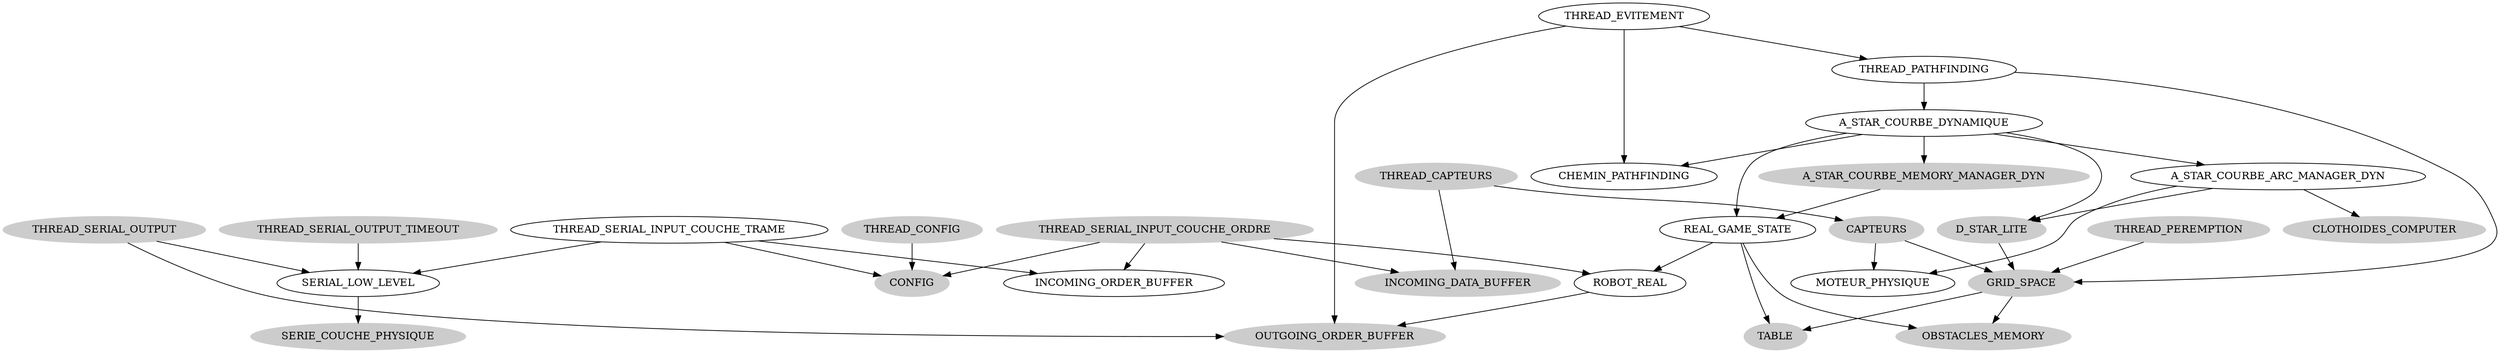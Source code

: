 digraph dependancesJava {
THREAD_SERIAL_INPUT_COUCHE_ORDRE [color=grey80, style=filled];
CONFIG [color=grey80, style=filled];
THREAD_SERIAL_INPUT_COUCHE_ORDRE -> CONFIG;
INCOMING_ORDER_BUFFER;
THREAD_SERIAL_INPUT_COUCHE_ORDRE -> INCOMING_ORDER_BUFFER;
INCOMING_DATA_BUFFER [color=grey80, style=filled];
THREAD_SERIAL_INPUT_COUCHE_ORDRE -> INCOMING_DATA_BUFFER;
ROBOT_REAL;
THREAD_SERIAL_INPUT_COUCHE_ORDRE -> ROBOT_REAL;
OUTGOING_ORDER_BUFFER [color=grey80, style=filled];
ROBOT_REAL -> OUTGOING_ORDER_BUFFER;
THREAD_SERIAL_INPUT_COUCHE_TRAME;
CONFIG [color=grey80, style=filled];
THREAD_SERIAL_INPUT_COUCHE_TRAME -> CONFIG;
SERIAL_LOW_LEVEL;
THREAD_SERIAL_INPUT_COUCHE_TRAME -> SERIAL_LOW_LEVEL;
SERIE_COUCHE_PHYSIQUE [color=grey80, style=filled];
SERIAL_LOW_LEVEL -> SERIE_COUCHE_PHYSIQUE;
INCOMING_ORDER_BUFFER;
THREAD_SERIAL_INPUT_COUCHE_TRAME -> INCOMING_ORDER_BUFFER;
THREAD_SERIAL_OUTPUT [color=grey80, style=filled];
SERIAL_LOW_LEVEL;
THREAD_SERIAL_OUTPUT -> SERIAL_LOW_LEVEL;
OUTGOING_ORDER_BUFFER [color=grey80, style=filled];
THREAD_SERIAL_OUTPUT -> OUTGOING_ORDER_BUFFER;
THREAD_SERIAL_OUTPUT_TIMEOUT [color=grey80, style=filled];
SERIAL_LOW_LEVEL;
THREAD_SERIAL_OUTPUT_TIMEOUT -> SERIAL_LOW_LEVEL;
THREAD_CONFIG [color=grey80, style=filled];
CONFIG [color=grey80, style=filled];
THREAD_CONFIG -> CONFIG;
THREAD_PEREMPTION [color=grey80, style=filled];
GRID_SPACE [color=grey80, style=filled];
THREAD_PEREMPTION -> GRID_SPACE;
OBSTACLES_MEMORY [color=grey80, style=filled];
GRID_SPACE -> OBSTACLES_MEMORY;
TABLE [color=grey80, style=filled];
GRID_SPACE -> TABLE;
THREAD_EVITEMENT;
THREAD_PATHFINDING;
THREAD_EVITEMENT -> THREAD_PATHFINDING;
A_STAR_COURBE_DYNAMIQUE;
THREAD_PATHFINDING -> A_STAR_COURBE_DYNAMIQUE;
D_STAR_LITE [color=grey80, style=filled];
A_STAR_COURBE_DYNAMIQUE -> D_STAR_LITE;
GRID_SPACE [color=grey80, style=filled];
D_STAR_LITE -> GRID_SPACE;
A_STAR_COURBE_ARC_MANAGER_DYN;
A_STAR_COURBE_DYNAMIQUE -> A_STAR_COURBE_ARC_MANAGER_DYN;
MOTEUR_PHYSIQUE;
A_STAR_COURBE_ARC_MANAGER_DYN -> MOTEUR_PHYSIQUE;
D_STAR_LITE [color=grey80, style=filled];
A_STAR_COURBE_ARC_MANAGER_DYN -> D_STAR_LITE;
CLOTHOIDES_COMPUTER [color=grey80, style=filled];
A_STAR_COURBE_ARC_MANAGER_DYN -> CLOTHOIDES_COMPUTER;
REAL_GAME_STATE;
A_STAR_COURBE_DYNAMIQUE -> REAL_GAME_STATE;
ROBOT_REAL;
REAL_GAME_STATE -> ROBOT_REAL;
OBSTACLES_MEMORY [color=grey80, style=filled];
REAL_GAME_STATE -> OBSTACLES_MEMORY;
TABLE [color=grey80, style=filled];
REAL_GAME_STATE -> TABLE;
CHEMIN_PATHFINDING;
A_STAR_COURBE_DYNAMIQUE -> CHEMIN_PATHFINDING;
A_STAR_COURBE_MEMORY_MANAGER_DYN [color=grey80, style=filled];
A_STAR_COURBE_DYNAMIQUE -> A_STAR_COURBE_MEMORY_MANAGER_DYN;
REAL_GAME_STATE;
A_STAR_COURBE_MEMORY_MANAGER_DYN -> REAL_GAME_STATE;
GRID_SPACE [color=grey80, style=filled];
THREAD_PATHFINDING -> GRID_SPACE;
OUTGOING_ORDER_BUFFER [color=grey80, style=filled];
THREAD_EVITEMENT -> OUTGOING_ORDER_BUFFER;
CHEMIN_PATHFINDING;
THREAD_EVITEMENT -> CHEMIN_PATHFINDING;
THREAD_PATHFINDING;
THREAD_CAPTEURS [color=grey80, style=filled];
INCOMING_DATA_BUFFER [color=grey80, style=filled];
THREAD_CAPTEURS -> INCOMING_DATA_BUFFER;
CAPTEURS [color=grey80, style=filled];
THREAD_CAPTEURS -> CAPTEURS;
GRID_SPACE [color=grey80, style=filled];
CAPTEURS -> GRID_SPACE;
MOTEUR_PHYSIQUE;
CAPTEURS -> MOTEUR_PHYSIQUE;
CONFIG [color=grey80, style=filled];
OUTGOING_ORDER_BUFFER [color=grey80, style=filled];
THREAD_SERIAL_INPUT_COUCHE_ORDRE [color=grey80, style=filled];
THREAD_SERIAL_INPUT_COUCHE_TRAME;
THREAD_SERIAL_OUTPUT [color=grey80, style=filled];
THREAD_SERIAL_OUTPUT_TIMEOUT [color=grey80, style=filled];
THREAD_CONFIG [color=grey80, style=filled];
THREAD_PEREMPTION [color=grey80, style=filled];
THREAD_EVITEMENT;
THREAD_PATHFINDING;
THREAD_CAPTEURS [color=grey80, style=filled];
}
